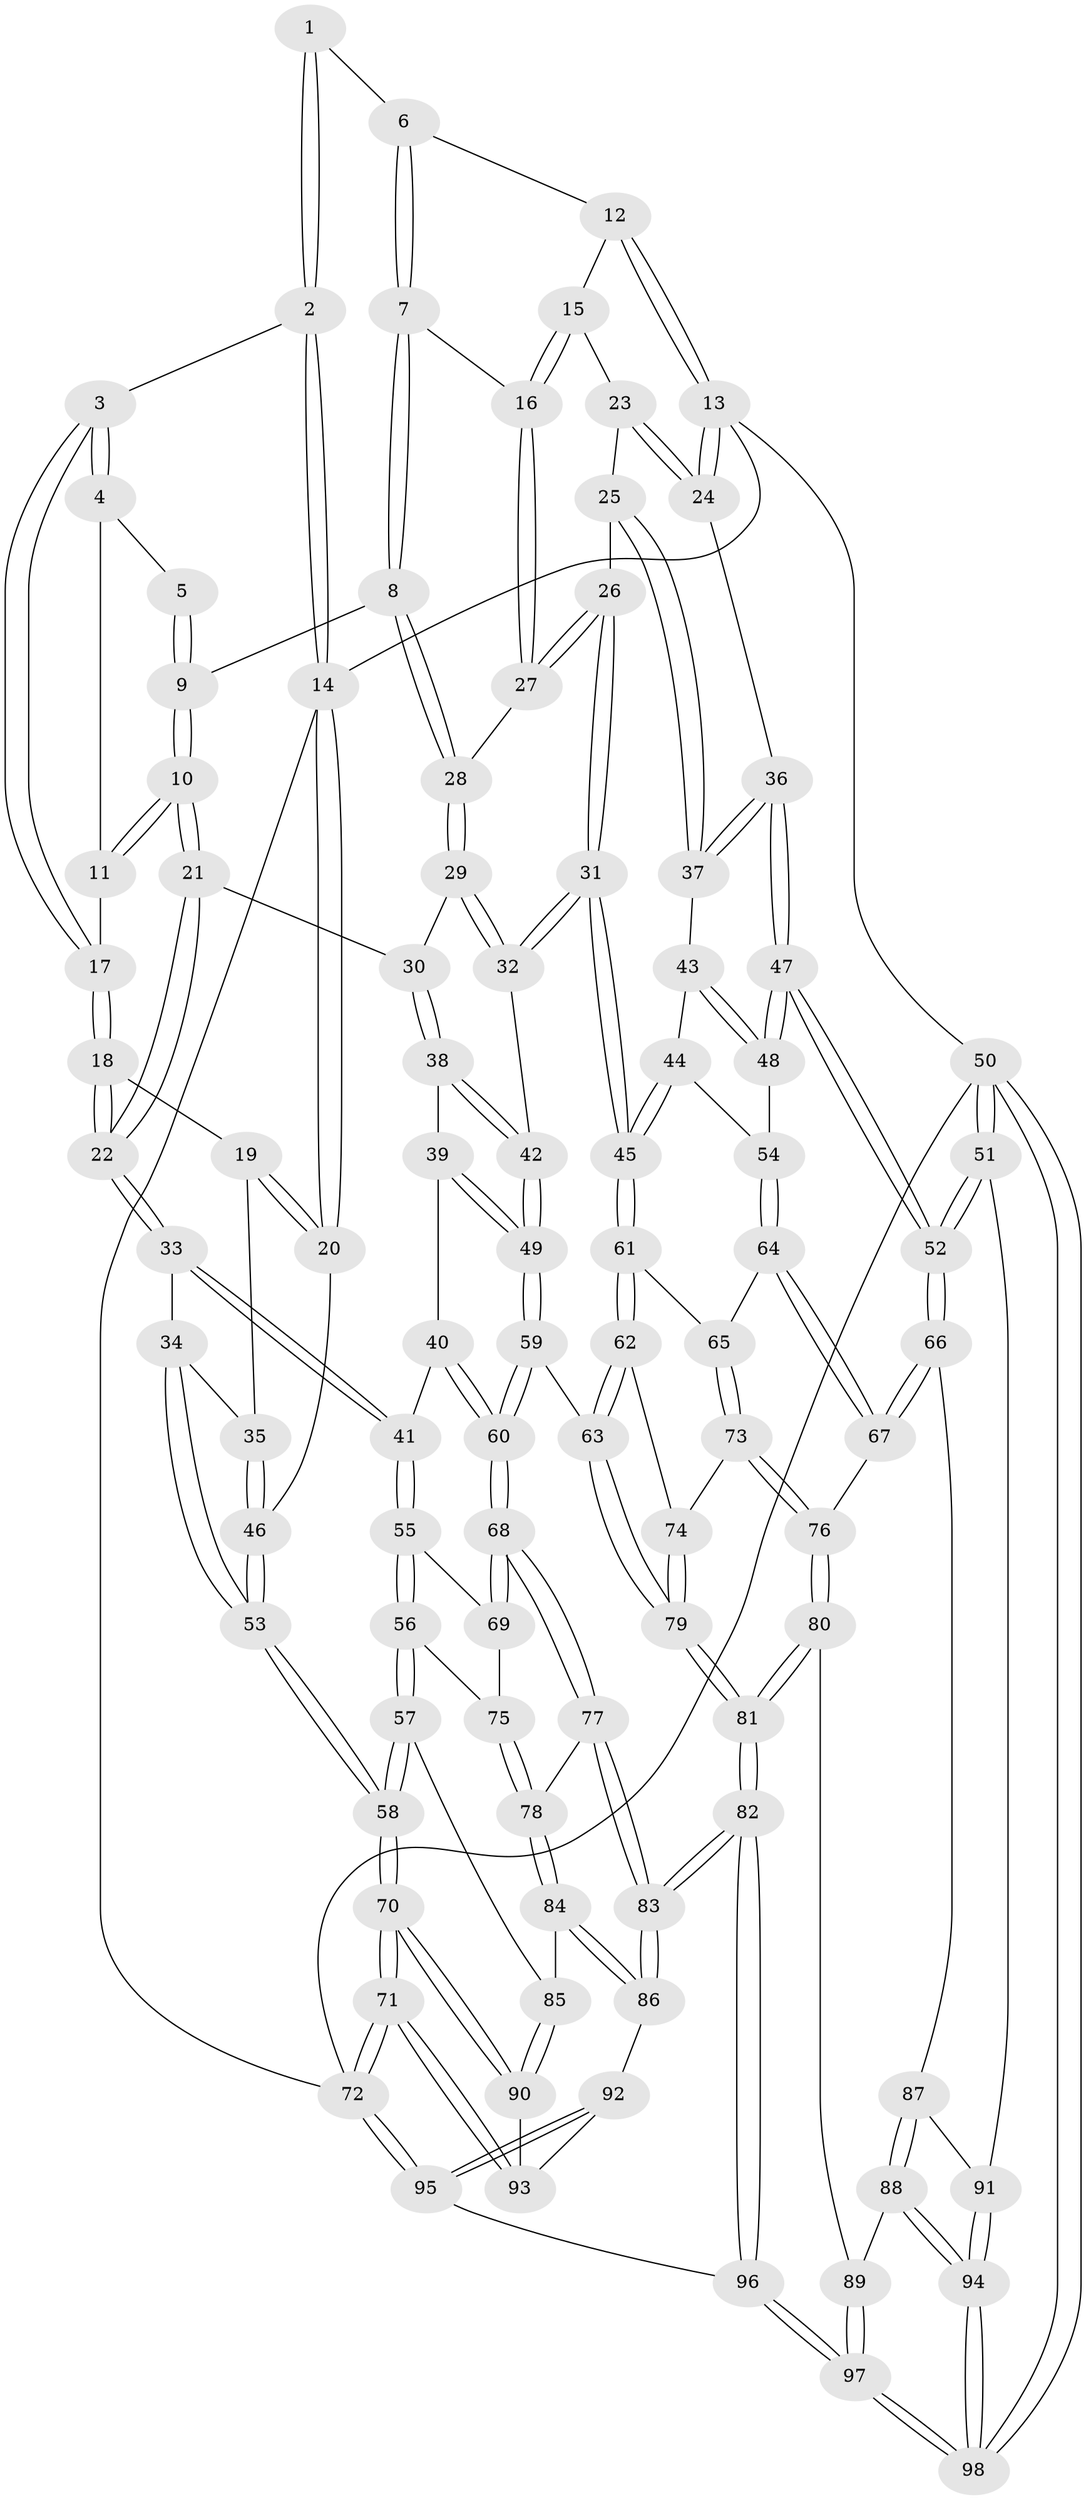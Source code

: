 // coarse degree distribution, {3: 0.10294117647058823, 5: 0.4264705882352941, 4: 0.3382352941176471, 2: 0.014705882352941176, 6: 0.11764705882352941}
// Generated by graph-tools (version 1.1) at 2025/24/03/03/25 07:24:39]
// undirected, 98 vertices, 242 edges
graph export_dot {
graph [start="1"]
  node [color=gray90,style=filled];
  1 [pos="+0.3351010567245639+0"];
  2 [pos="+0+0"];
  3 [pos="+0.11857970679429047+0.08690063732759583"];
  4 [pos="+0.2863705126103377+0.028728257669431108"];
  5 [pos="+0.30742184816747903+0"];
  6 [pos="+0.559158260818417+0"];
  7 [pos="+0.536953740848296+0.08921729161278442"];
  8 [pos="+0.485103075906098+0.13078566671931494"];
  9 [pos="+0.39374785095068277+0.15550731536304926"];
  10 [pos="+0.3161849938565073+0.2280995383255875"];
  11 [pos="+0.2539440122113299+0.12959162378313593"];
  12 [pos="+0.6324208474188568+0"];
  13 [pos="+1+0"];
  14 [pos="+0+0"];
  15 [pos="+0.7785937062165457+0.12266810702614221"];
  16 [pos="+0.5467211879933264+0.0981362766649783"];
  17 [pos="+0.12099628846719827+0.09694375550079319"];
  18 [pos="+0.09641725882972417+0.20603732117131082"];
  19 [pos="+0.07553591382842019+0.21388551528466013"];
  20 [pos="+0+0.27175654087670814"];
  21 [pos="+0.30835279709375896+0.25231957234690217"];
  22 [pos="+0.21278713090050935+0.29204626578267445"];
  23 [pos="+0.7828017653475652+0.12714760078016796"];
  24 [pos="+1+0"];
  25 [pos="+0.7728717716985591+0.24163818659745845"];
  26 [pos="+0.6801489576103796+0.2937189048623296"];
  27 [pos="+0.62158588908659+0.21124551138451528"];
  28 [pos="+0.4925834968749914+0.25864360008072973"];
  29 [pos="+0.49274101251888563+0.30564882681657374"];
  30 [pos="+0.3417836021833235+0.28689124805457056"];
  31 [pos="+0.6218047534942235+0.41364037922728436"];
  32 [pos="+0.5998556917356552+0.4147993076264669"];
  33 [pos="+0.1625180071918446+0.4467560798353393"];
  34 [pos="+0.13559162227375063+0.44276383293781685"];
  35 [pos="+0.06370325518454423+0.4061241658801746"];
  36 [pos="+1+0.20864402277454203"];
  37 [pos="+0.9325482298128766+0.3009997630322707"];
  38 [pos="+0.36963844509911836+0.398210249969343"];
  39 [pos="+0.29824663192200673+0.4784313739050729"];
  40 [pos="+0.2699773263058856+0.48847160337908446"];
  41 [pos="+0.18803073295126457+0.484915607616762"];
  42 [pos="+0.5294633793696588+0.45335071047955433"];
  43 [pos="+0.8823557309961046+0.4136242808412065"];
  44 [pos="+0.712218733469222+0.4563681533232085"];
  45 [pos="+0.6641650092787117+0.4609489675508349"];
  46 [pos="+0+0.32964490688461423"];
  47 [pos="+1+0.5296056886287853"];
  48 [pos="+0.9194687380014569+0.5244334492214405"];
  49 [pos="+0.4609088442108642+0.5503810527913137"];
  50 [pos="+1+1"];
  51 [pos="+1+0.7842685928201292"];
  52 [pos="+1+0.7696892145072461"];
  53 [pos="+0+0.6868829811582903"];
  54 [pos="+0.9066189435910923+0.5380967226350616"];
  55 [pos="+0.18096007573341294+0.5210787255675874"];
  56 [pos="+0.06473660228402399+0.6685646149006671"];
  57 [pos="+0.022207346097064973+0.6947276680231951"];
  58 [pos="+0+0.6988422160287322"];
  59 [pos="+0.44108988599844595+0.6525184858642116"];
  60 [pos="+0.38739134922706514+0.6826022462386409"];
  61 [pos="+0.6726927956917426+0.49289141169623285"];
  62 [pos="+0.5545527394625903+0.6545740857537747"];
  63 [pos="+0.476097416120227+0.6669947951799804"];
  64 [pos="+0.8674475503225253+0.6034340992118599"];
  65 [pos="+0.675687719371042+0.49859538926886116"];
  66 [pos="+0.8712730086999356+0.7189613900894759"];
  67 [pos="+0.8671611208565745+0.7127248558813787"];
  68 [pos="+0.383769003841628+0.6863626096083464"];
  69 [pos="+0.24457343631062903+0.635685044465432"];
  70 [pos="+0+1"];
  71 [pos="+0+1"];
  72 [pos="+0+1"];
  73 [pos="+0.7001719413856826+0.6673263178464406"];
  74 [pos="+0.6392644817731828+0.6892076852564776"];
  75 [pos="+0.20042162381156584+0.6937304574761379"];
  76 [pos="+0.7029020095127365+0.6695199824921276"];
  77 [pos="+0.3812161990844385+0.6934892954334325"];
  78 [pos="+0.22561974302411456+0.7512674368751582"];
  79 [pos="+0.5774698811968071+0.8149121180634821"];
  80 [pos="+0.6841609798398883+0.8705010060655614"];
  81 [pos="+0.5873197604836251+0.8750750677993219"];
  82 [pos="+0.43475643361577665+1"];
  83 [pos="+0.37898750187525854+0.9198653192422367"];
  84 [pos="+0.19553022336117687+0.8209139683605147"];
  85 [pos="+0.14758335014740295+0.8174810475474619"];
  86 [pos="+0.23989620749108162+0.862930316388948"];
  87 [pos="+0.831715009845951+0.8019133247014937"];
  88 [pos="+0.774024685184871+0.8762411065207661"];
  89 [pos="+0.7138408746856861+0.8787452185554868"];
  90 [pos="+0.1059711115798821+0.8788230832788277"];
  91 [pos="+0.9511653502397074+0.9004803202724226"];
  92 [pos="+0.1634300413347312+0.9505869584027281"];
  93 [pos="+0.14211198739384073+0.9417397404706054"];
  94 [pos="+0.8601146890442284+0.9974780073499621"];
  95 [pos="+0.26499215757378397+1"];
  96 [pos="+0.41915835979367855+1"];
  97 [pos="+0.6844585963286798+1"];
  98 [pos="+0.9470874800858556+1"];
  1 -- 2;
  1 -- 2;
  1 -- 6;
  2 -- 3;
  2 -- 14;
  2 -- 14;
  3 -- 4;
  3 -- 4;
  3 -- 17;
  3 -- 17;
  4 -- 5;
  4 -- 11;
  5 -- 9;
  5 -- 9;
  6 -- 7;
  6 -- 7;
  6 -- 12;
  7 -- 8;
  7 -- 8;
  7 -- 16;
  8 -- 9;
  8 -- 28;
  8 -- 28;
  9 -- 10;
  9 -- 10;
  10 -- 11;
  10 -- 11;
  10 -- 21;
  10 -- 21;
  11 -- 17;
  12 -- 13;
  12 -- 13;
  12 -- 15;
  13 -- 14;
  13 -- 24;
  13 -- 24;
  13 -- 50;
  14 -- 20;
  14 -- 20;
  14 -- 72;
  15 -- 16;
  15 -- 16;
  15 -- 23;
  16 -- 27;
  16 -- 27;
  17 -- 18;
  17 -- 18;
  18 -- 19;
  18 -- 22;
  18 -- 22;
  19 -- 20;
  19 -- 20;
  19 -- 35;
  20 -- 46;
  21 -- 22;
  21 -- 22;
  21 -- 30;
  22 -- 33;
  22 -- 33;
  23 -- 24;
  23 -- 24;
  23 -- 25;
  24 -- 36;
  25 -- 26;
  25 -- 37;
  25 -- 37;
  26 -- 27;
  26 -- 27;
  26 -- 31;
  26 -- 31;
  27 -- 28;
  28 -- 29;
  28 -- 29;
  29 -- 30;
  29 -- 32;
  29 -- 32;
  30 -- 38;
  30 -- 38;
  31 -- 32;
  31 -- 32;
  31 -- 45;
  31 -- 45;
  32 -- 42;
  33 -- 34;
  33 -- 41;
  33 -- 41;
  34 -- 35;
  34 -- 53;
  34 -- 53;
  35 -- 46;
  35 -- 46;
  36 -- 37;
  36 -- 37;
  36 -- 47;
  36 -- 47;
  37 -- 43;
  38 -- 39;
  38 -- 42;
  38 -- 42;
  39 -- 40;
  39 -- 49;
  39 -- 49;
  40 -- 41;
  40 -- 60;
  40 -- 60;
  41 -- 55;
  41 -- 55;
  42 -- 49;
  42 -- 49;
  43 -- 44;
  43 -- 48;
  43 -- 48;
  44 -- 45;
  44 -- 45;
  44 -- 54;
  45 -- 61;
  45 -- 61;
  46 -- 53;
  46 -- 53;
  47 -- 48;
  47 -- 48;
  47 -- 52;
  47 -- 52;
  48 -- 54;
  49 -- 59;
  49 -- 59;
  50 -- 51;
  50 -- 51;
  50 -- 98;
  50 -- 98;
  50 -- 72;
  51 -- 52;
  51 -- 52;
  51 -- 91;
  52 -- 66;
  52 -- 66;
  53 -- 58;
  53 -- 58;
  54 -- 64;
  54 -- 64;
  55 -- 56;
  55 -- 56;
  55 -- 69;
  56 -- 57;
  56 -- 57;
  56 -- 75;
  57 -- 58;
  57 -- 58;
  57 -- 85;
  58 -- 70;
  58 -- 70;
  59 -- 60;
  59 -- 60;
  59 -- 63;
  60 -- 68;
  60 -- 68;
  61 -- 62;
  61 -- 62;
  61 -- 65;
  62 -- 63;
  62 -- 63;
  62 -- 74;
  63 -- 79;
  63 -- 79;
  64 -- 65;
  64 -- 67;
  64 -- 67;
  65 -- 73;
  65 -- 73;
  66 -- 67;
  66 -- 67;
  66 -- 87;
  67 -- 76;
  68 -- 69;
  68 -- 69;
  68 -- 77;
  68 -- 77;
  69 -- 75;
  70 -- 71;
  70 -- 71;
  70 -- 90;
  70 -- 90;
  71 -- 72;
  71 -- 72;
  71 -- 93;
  71 -- 93;
  72 -- 95;
  72 -- 95;
  73 -- 74;
  73 -- 76;
  73 -- 76;
  74 -- 79;
  74 -- 79;
  75 -- 78;
  75 -- 78;
  76 -- 80;
  76 -- 80;
  77 -- 78;
  77 -- 83;
  77 -- 83;
  78 -- 84;
  78 -- 84;
  79 -- 81;
  79 -- 81;
  80 -- 81;
  80 -- 81;
  80 -- 89;
  81 -- 82;
  81 -- 82;
  82 -- 83;
  82 -- 83;
  82 -- 96;
  82 -- 96;
  83 -- 86;
  83 -- 86;
  84 -- 85;
  84 -- 86;
  84 -- 86;
  85 -- 90;
  85 -- 90;
  86 -- 92;
  87 -- 88;
  87 -- 88;
  87 -- 91;
  88 -- 89;
  88 -- 94;
  88 -- 94;
  89 -- 97;
  89 -- 97;
  90 -- 93;
  91 -- 94;
  91 -- 94;
  92 -- 93;
  92 -- 95;
  92 -- 95;
  94 -- 98;
  94 -- 98;
  95 -- 96;
  96 -- 97;
  96 -- 97;
  97 -- 98;
  97 -- 98;
}
